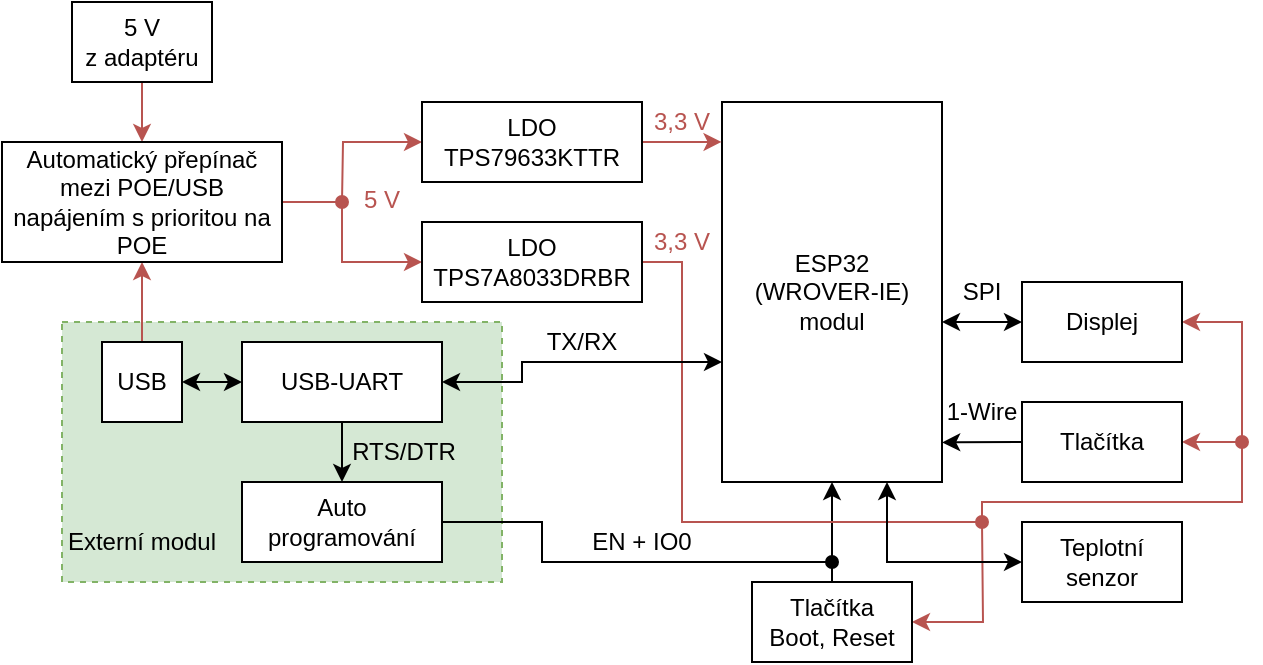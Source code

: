 <mxfile version="14.8.5" type="device"><diagram id="Mm8qozhMidb7JQGRbzdE" name="Page-1"><mxGraphModel dx="981" dy="526" grid="1" gridSize="10" guides="1" tooltips="1" connect="1" arrows="1" fold="1" page="1" pageScale="1" pageWidth="827" pageHeight="1169" math="0" shadow="0"><root><mxCell id="0"/><mxCell id="1" parent="0"/><mxCell id="PVdgzc6y5oM-7JIhyRxV-56" value="" style="rounded=0;whiteSpace=wrap;html=1;fillColor=#d5e8d4;dashed=1;strokeColor=#82b366;" parent="1" vertex="1"><mxGeometry x="140" y="400" width="220" height="130" as="geometry"/></mxCell><mxCell id="PVdgzc6y5oM-7JIhyRxV-34" style="edgeStyle=orthogonalEdgeStyle;rounded=0;orthogonalLoop=1;jettySize=auto;html=1;exitX=0.5;exitY=1;exitDx=0;exitDy=0;startArrow=classic;startFill=1;endArrow=oval;endFill=1;" parent="1" source="PVdgzc6y5oM-7JIhyRxV-13" edge="1"><mxGeometry relative="1" as="geometry"><mxPoint x="525" y="520" as="targetPoint"/></mxGeometry></mxCell><mxCell id="PVdgzc6y5oM-7JIhyRxV-13" value="ESP32&lt;br&gt;(WROVER-IE)&lt;br&gt;modul" style="whiteSpace=wrap;html=1;" parent="1" vertex="1"><mxGeometry x="470" y="290" width="110" height="190" as="geometry"/></mxCell><mxCell id="PVdgzc6y5oM-7JIhyRxV-26" style="edgeStyle=orthogonalEdgeStyle;rounded=0;orthogonalLoop=1;jettySize=auto;html=1;startArrow=none;startFill=0;endArrow=classic;endFill=1;fillColor=#f8cecc;strokeColor=#b85450;" parent="1" source="PVdgzc6y5oM-7JIhyRxV-14" target="PVdgzc6y5oM-7JIhyRxV-16" edge="1"><mxGeometry relative="1" as="geometry"/></mxCell><mxCell id="PVdgzc6y5oM-7JIhyRxV-42" style="edgeStyle=orthogonalEdgeStyle;rounded=0;orthogonalLoop=1;jettySize=auto;html=1;exitX=1;exitY=0.5;exitDx=0;exitDy=0;startArrow=classic;startFill=1;endArrow=classic;endFill=1;" parent="1" source="PVdgzc6y5oM-7JIhyRxV-14" target="PVdgzc6y5oM-7JIhyRxV-22" edge="1"><mxGeometry relative="1" as="geometry"/></mxCell><mxCell id="PVdgzc6y5oM-7JIhyRxV-14" value="USB" style="whiteSpace=wrap;html=1;" parent="1" vertex="1"><mxGeometry x="160" y="410" width="40" height="40" as="geometry"/></mxCell><mxCell id="PVdgzc6y5oM-7JIhyRxV-27" style="edgeStyle=orthogonalEdgeStyle;rounded=0;orthogonalLoop=1;jettySize=auto;html=1;startArrow=none;startFill=0;endArrow=classic;endFill=1;fillColor=#f8cecc;strokeColor=#b85450;exitX=0.5;exitY=1;exitDx=0;exitDy=0;" parent="1" source="PVdgzc6y5oM-7JIhyRxV-15" target="PVdgzc6y5oM-7JIhyRxV-16" edge="1"><mxGeometry relative="1" as="geometry"><Array as="points"/></mxGeometry></mxCell><mxCell id="PVdgzc6y5oM-7JIhyRxV-15" value="5 V&lt;br&gt;z adaptéru" style="whiteSpace=wrap;html=1;" parent="1" vertex="1"><mxGeometry x="145" y="240" width="70" height="40" as="geometry"/></mxCell><mxCell id="PVdgzc6y5oM-7JIhyRxV-28" style="edgeStyle=orthogonalEdgeStyle;rounded=0;orthogonalLoop=1;jettySize=auto;html=1;startArrow=none;startFill=0;endArrow=classic;endFill=1;exitX=1;exitY=0.5;exitDx=0;exitDy=0;entryX=0;entryY=0.5;entryDx=0;entryDy=0;fillColor=#f8cecc;strokeColor=#b85450;" parent="1" source="PVdgzc6y5oM-7JIhyRxV-16" target="PVdgzc6y5oM-7JIhyRxV-18" edge="1"><mxGeometry relative="1" as="geometry"><mxPoint x="270" y="385" as="sourcePoint"/><Array as="points"><mxPoint x="280" y="340"/><mxPoint x="280" y="370"/></Array></mxGeometry></mxCell><mxCell id="PVdgzc6y5oM-7JIhyRxV-16" value="Automatický přepínač mezi POE/USB napájením s prioritou na POE" style="whiteSpace=wrap;html=1;" parent="1" vertex="1"><mxGeometry x="110" y="310" width="140" height="60" as="geometry"/></mxCell><mxCell id="PVdgzc6y5oM-7JIhyRxV-25" style="edgeStyle=orthogonalEdgeStyle;rounded=0;orthogonalLoop=1;jettySize=auto;html=1;startArrow=none;startFill=0;endArrow=classic;endFill=1;entryX=-0.002;entryY=0.105;entryDx=0;entryDy=0;entryPerimeter=0;fillColor=#f8cecc;strokeColor=#b85450;" parent="1" source="PVdgzc6y5oM-7JIhyRxV-17" target="PVdgzc6y5oM-7JIhyRxV-13" edge="1"><mxGeometry relative="1" as="geometry"><mxPoint x="470" y="313" as="targetPoint"/><Array as="points"><mxPoint x="460" y="310"/><mxPoint x="460" y="310"/></Array></mxGeometry></mxCell><mxCell id="PVdgzc6y5oM-7JIhyRxV-48" style="edgeStyle=orthogonalEdgeStyle;rounded=0;orthogonalLoop=1;jettySize=auto;html=1;exitX=0;exitY=0.5;exitDx=0;exitDy=0;startArrow=classic;startFill=1;endArrow=oval;endFill=1;fillColor=#f8cecc;strokeColor=#b85450;" parent="1" source="PVdgzc6y5oM-7JIhyRxV-17" edge="1"><mxGeometry relative="1" as="geometry"><mxPoint x="280" y="340" as="targetPoint"/></mxGeometry></mxCell><mxCell id="PVdgzc6y5oM-7JIhyRxV-17" value="LDO&lt;br&gt;TPS79633KTTR" style="whiteSpace=wrap;html=1;" parent="1" vertex="1"><mxGeometry x="320" y="290" width="110" height="40" as="geometry"/></mxCell><mxCell id="PVdgzc6y5oM-7JIhyRxV-39" style="edgeStyle=orthogonalEdgeStyle;rounded=0;orthogonalLoop=1;jettySize=auto;html=1;exitX=1;exitY=0.5;exitDx=0;exitDy=0;startArrow=none;startFill=0;endArrow=classic;endFill=1;entryX=1;entryY=0.5;entryDx=0;entryDy=0;fillColor=#f8cecc;strokeColor=#b85450;" parent="1" source="PVdgzc6y5oM-7JIhyRxV-18" target="PVdgzc6y5oM-7JIhyRxV-19" edge="1"><mxGeometry relative="1" as="geometry"><mxPoint x="710" y="440" as="targetPoint"/><Array as="points"><mxPoint x="450" y="370"/><mxPoint x="450" y="500"/><mxPoint x="600" y="500"/><mxPoint x="600" y="490"/><mxPoint x="730" y="490"/><mxPoint x="730" y="400"/></Array></mxGeometry></mxCell><mxCell id="PVdgzc6y5oM-7JIhyRxV-18" value="LDO&lt;br&gt;TPS7A8033DRBR" style="whiteSpace=wrap;html=1;" parent="1" vertex="1"><mxGeometry x="320" y="350" width="110" height="40" as="geometry"/></mxCell><mxCell id="PVdgzc6y5oM-7JIhyRxV-37" style="edgeStyle=orthogonalEdgeStyle;rounded=0;orthogonalLoop=1;jettySize=auto;html=1;startArrow=classic;startFill=1;endArrow=classic;endFill=1;exitX=0;exitY=0.5;exitDx=0;exitDy=0;exitPerimeter=0;" parent="1" source="PVdgzc6y5oM-7JIhyRxV-19" edge="1"><mxGeometry relative="1" as="geometry"><mxPoint x="619" y="400" as="sourcePoint"/><mxPoint x="580" y="400" as="targetPoint"/><Array as="points"><mxPoint x="580" y="400"/></Array></mxGeometry></mxCell><mxCell id="PVdgzc6y5oM-7JIhyRxV-19" value="Displej" style="whiteSpace=wrap;html=1;" parent="1" vertex="1"><mxGeometry x="620" y="380" width="80" height="40" as="geometry"/></mxCell><mxCell id="PVdgzc6y5oM-7JIhyRxV-38" style="edgeStyle=orthogonalEdgeStyle;rounded=0;orthogonalLoop=1;jettySize=auto;html=1;exitX=0;exitY=0.5;exitDx=0;exitDy=0;startArrow=none;startFill=0;endArrow=classic;endFill=1;entryX=1.001;entryY=0.896;entryDx=0;entryDy=0;entryPerimeter=0;" parent="1" source="PVdgzc6y5oM-7JIhyRxV-20" target="PVdgzc6y5oM-7JIhyRxV-13" edge="1"><mxGeometry relative="1" as="geometry"><mxPoint x="581" y="460" as="targetPoint"/><Array as="points"><mxPoint x="580" y="460"/></Array></mxGeometry></mxCell><mxCell id="PVdgzc6y5oM-7JIhyRxV-40" style="edgeStyle=orthogonalEdgeStyle;rounded=0;orthogonalLoop=1;jettySize=auto;html=1;startArrow=classic;startFill=1;endArrow=oval;endFill=1;fillColor=#f8cecc;strokeColor=#b85450;" parent="1" source="PVdgzc6y5oM-7JIhyRxV-20" edge="1"><mxGeometry relative="1" as="geometry"><mxPoint x="730" y="460" as="targetPoint"/></mxGeometry></mxCell><mxCell id="PVdgzc6y5oM-7JIhyRxV-20" value="Tlačítka" style="whiteSpace=wrap;html=1;" parent="1" vertex="1"><mxGeometry x="620" y="440" width="80" height="40" as="geometry"/></mxCell><mxCell id="PVdgzc6y5oM-7JIhyRxV-35" style="edgeStyle=orthogonalEdgeStyle;rounded=0;orthogonalLoop=1;jettySize=auto;html=1;exitX=1;exitY=0.5;exitDx=0;exitDy=0;startArrow=classic;startFill=1;endArrow=classic;endFill=1;" parent="1" source="PVdgzc6y5oM-7JIhyRxV-22" edge="1"><mxGeometry relative="1" as="geometry"><mxPoint x="470" y="420" as="targetPoint"/><Array as="points"><mxPoint x="370" y="430"/><mxPoint x="370" y="420"/></Array></mxGeometry></mxCell><mxCell id="PVdgzc6y5oM-7JIhyRxV-22" value="USB-UART" style="whiteSpace=wrap;html=1;" parent="1" vertex="1"><mxGeometry x="230" y="410" width="100" height="40" as="geometry"/></mxCell><mxCell id="PVdgzc6y5oM-7JIhyRxV-33" style="edgeStyle=orthogonalEdgeStyle;rounded=0;orthogonalLoop=1;jettySize=auto;html=1;exitX=1;exitY=0.5;exitDx=0;exitDy=0;entryX=0.5;entryY=0;entryDx=0;entryDy=0;startArrow=none;startFill=0;endArrow=none;endFill=0;" parent="1" source="PVdgzc6y5oM-7JIhyRxV-23" target="PVdgzc6y5oM-7JIhyRxV-24" edge="1"><mxGeometry relative="1" as="geometry"><Array as="points"><mxPoint x="380" y="500"/><mxPoint x="380" y="520"/><mxPoint x="525" y="520"/><mxPoint x="525" y="530"/></Array></mxGeometry></mxCell><mxCell id="PVdgzc6y5oM-7JIhyRxV-36" style="edgeStyle=orthogonalEdgeStyle;rounded=0;orthogonalLoop=1;jettySize=auto;html=1;startArrow=classic;startFill=1;endArrow=none;endFill=0;entryX=0.5;entryY=1;entryDx=0;entryDy=0;exitX=0.5;exitY=0;exitDx=0;exitDy=0;" parent="1" source="PVdgzc6y5oM-7JIhyRxV-23" target="PVdgzc6y5oM-7JIhyRxV-22" edge="1"><mxGeometry relative="1" as="geometry"><mxPoint x="360" y="431" as="targetPoint"/><Array as="points"/></mxGeometry></mxCell><mxCell id="PVdgzc6y5oM-7JIhyRxV-23" value="Auto&lt;br&gt;programování" style="whiteSpace=wrap;html=1;" parent="1" vertex="1"><mxGeometry x="230" y="480" width="100" height="40" as="geometry"/></mxCell><mxCell id="PVdgzc6y5oM-7JIhyRxV-64" style="edgeStyle=orthogonalEdgeStyle;rounded=0;orthogonalLoop=1;jettySize=auto;html=1;startArrow=classic;startFill=1;endArrow=oval;endFill=1;fillColor=#f8cecc;strokeColor=#b85450;" parent="1" source="PVdgzc6y5oM-7JIhyRxV-24" edge="1"><mxGeometry relative="1" as="geometry"><mxPoint x="600" y="500" as="targetPoint"/></mxGeometry></mxCell><mxCell id="PVdgzc6y5oM-7JIhyRxV-24" value="Tlačítka&lt;br&gt;Boot, Reset" style="whiteSpace=wrap;html=1;" parent="1" vertex="1"><mxGeometry x="485" y="530" width="80" height="40" as="geometry"/></mxCell><mxCell id="PVdgzc6y5oM-7JIhyRxV-50" value="TX/RX" style="text;html=1;strokeColor=none;fillColor=none;align=center;verticalAlign=middle;whiteSpace=wrap;rounded=0;dashed=1;" parent="1" vertex="1"><mxGeometry x="380" y="400" width="40" height="20" as="geometry"/></mxCell><mxCell id="PVdgzc6y5oM-7JIhyRxV-51" value="RTS/DTR" style="text;html=1;strokeColor=none;fillColor=none;align=center;verticalAlign=middle;whiteSpace=wrap;rounded=0;dashed=1;" parent="1" vertex="1"><mxGeometry x="291" y="455" width="40" height="20" as="geometry"/></mxCell><mxCell id="PVdgzc6y5oM-7JIhyRxV-52" value="EN + IO0" style="text;html=1;strokeColor=none;fillColor=none;align=center;verticalAlign=middle;whiteSpace=wrap;rounded=0;dashed=1;" parent="1" vertex="1"><mxGeometry x="400" y="500" width="60" height="20" as="geometry"/></mxCell><mxCell id="PVdgzc6y5oM-7JIhyRxV-53" value="&lt;font color=&quot;#b85450&quot;&gt;5 V&lt;/font&gt;" style="text;html=1;strokeColor=none;fillColor=none;align=center;verticalAlign=middle;whiteSpace=wrap;rounded=0;dashed=1;" parent="1" vertex="1"><mxGeometry x="280" y="329" width="40" height="20" as="geometry"/></mxCell><mxCell id="PVdgzc6y5oM-7JIhyRxV-54" value="&lt;font color=&quot;#b85450&quot;&gt;3,3 V&lt;/font&gt;" style="text;html=1;strokeColor=none;fillColor=none;align=center;verticalAlign=middle;whiteSpace=wrap;rounded=0;dashed=1;" parent="1" vertex="1"><mxGeometry x="430" y="290" width="40" height="20" as="geometry"/></mxCell><mxCell id="PVdgzc6y5oM-7JIhyRxV-55" value="&lt;font color=&quot;#b85450&quot;&gt;3,3 V&lt;/font&gt;" style="text;html=1;strokeColor=none;fillColor=none;align=center;verticalAlign=middle;whiteSpace=wrap;rounded=0;dashed=1;" parent="1" vertex="1"><mxGeometry x="430" y="350" width="40" height="20" as="geometry"/></mxCell><mxCell id="PVdgzc6y5oM-7JIhyRxV-57" value="Externí modul" style="text;html=1;strokeColor=none;fillColor=none;align=center;verticalAlign=middle;whiteSpace=wrap;rounded=0;dashed=1;" parent="1" vertex="1"><mxGeometry x="140" y="500" width="80" height="20" as="geometry"/></mxCell><mxCell id="PVdgzc6y5oM-7JIhyRxV-59" value="SPI" style="text;html=1;strokeColor=none;fillColor=none;align=center;verticalAlign=middle;whiteSpace=wrap;rounded=0;dashed=1;" parent="1" vertex="1"><mxGeometry x="580" y="375" width="40" height="20" as="geometry"/></mxCell><mxCell id="PVdgzc6y5oM-7JIhyRxV-61" style="edgeStyle=orthogonalEdgeStyle;rounded=0;orthogonalLoop=1;jettySize=auto;html=1;entryX=0.75;entryY=1;entryDx=0;entryDy=0;startArrow=classic;startFill=1;endArrow=classic;endFill=1;" parent="1" source="PVdgzc6y5oM-7JIhyRxV-60" target="PVdgzc6y5oM-7JIhyRxV-13" edge="1"><mxGeometry relative="1" as="geometry"/></mxCell><mxCell id="PVdgzc6y5oM-7JIhyRxV-60" value="Teplotní senzor" style="whiteSpace=wrap;html=1;" parent="1" vertex="1"><mxGeometry x="620" y="500" width="80" height="40" as="geometry"/></mxCell><mxCell id="PVdgzc6y5oM-7JIhyRxV-62" value="1-Wire" style="text;html=1;strokeColor=none;fillColor=none;align=center;verticalAlign=middle;whiteSpace=wrap;rounded=0;dashed=1;" parent="1" vertex="1"><mxGeometry x="580" y="435" width="40" height="20" as="geometry"/></mxCell></root></mxGraphModel></diagram></mxfile>